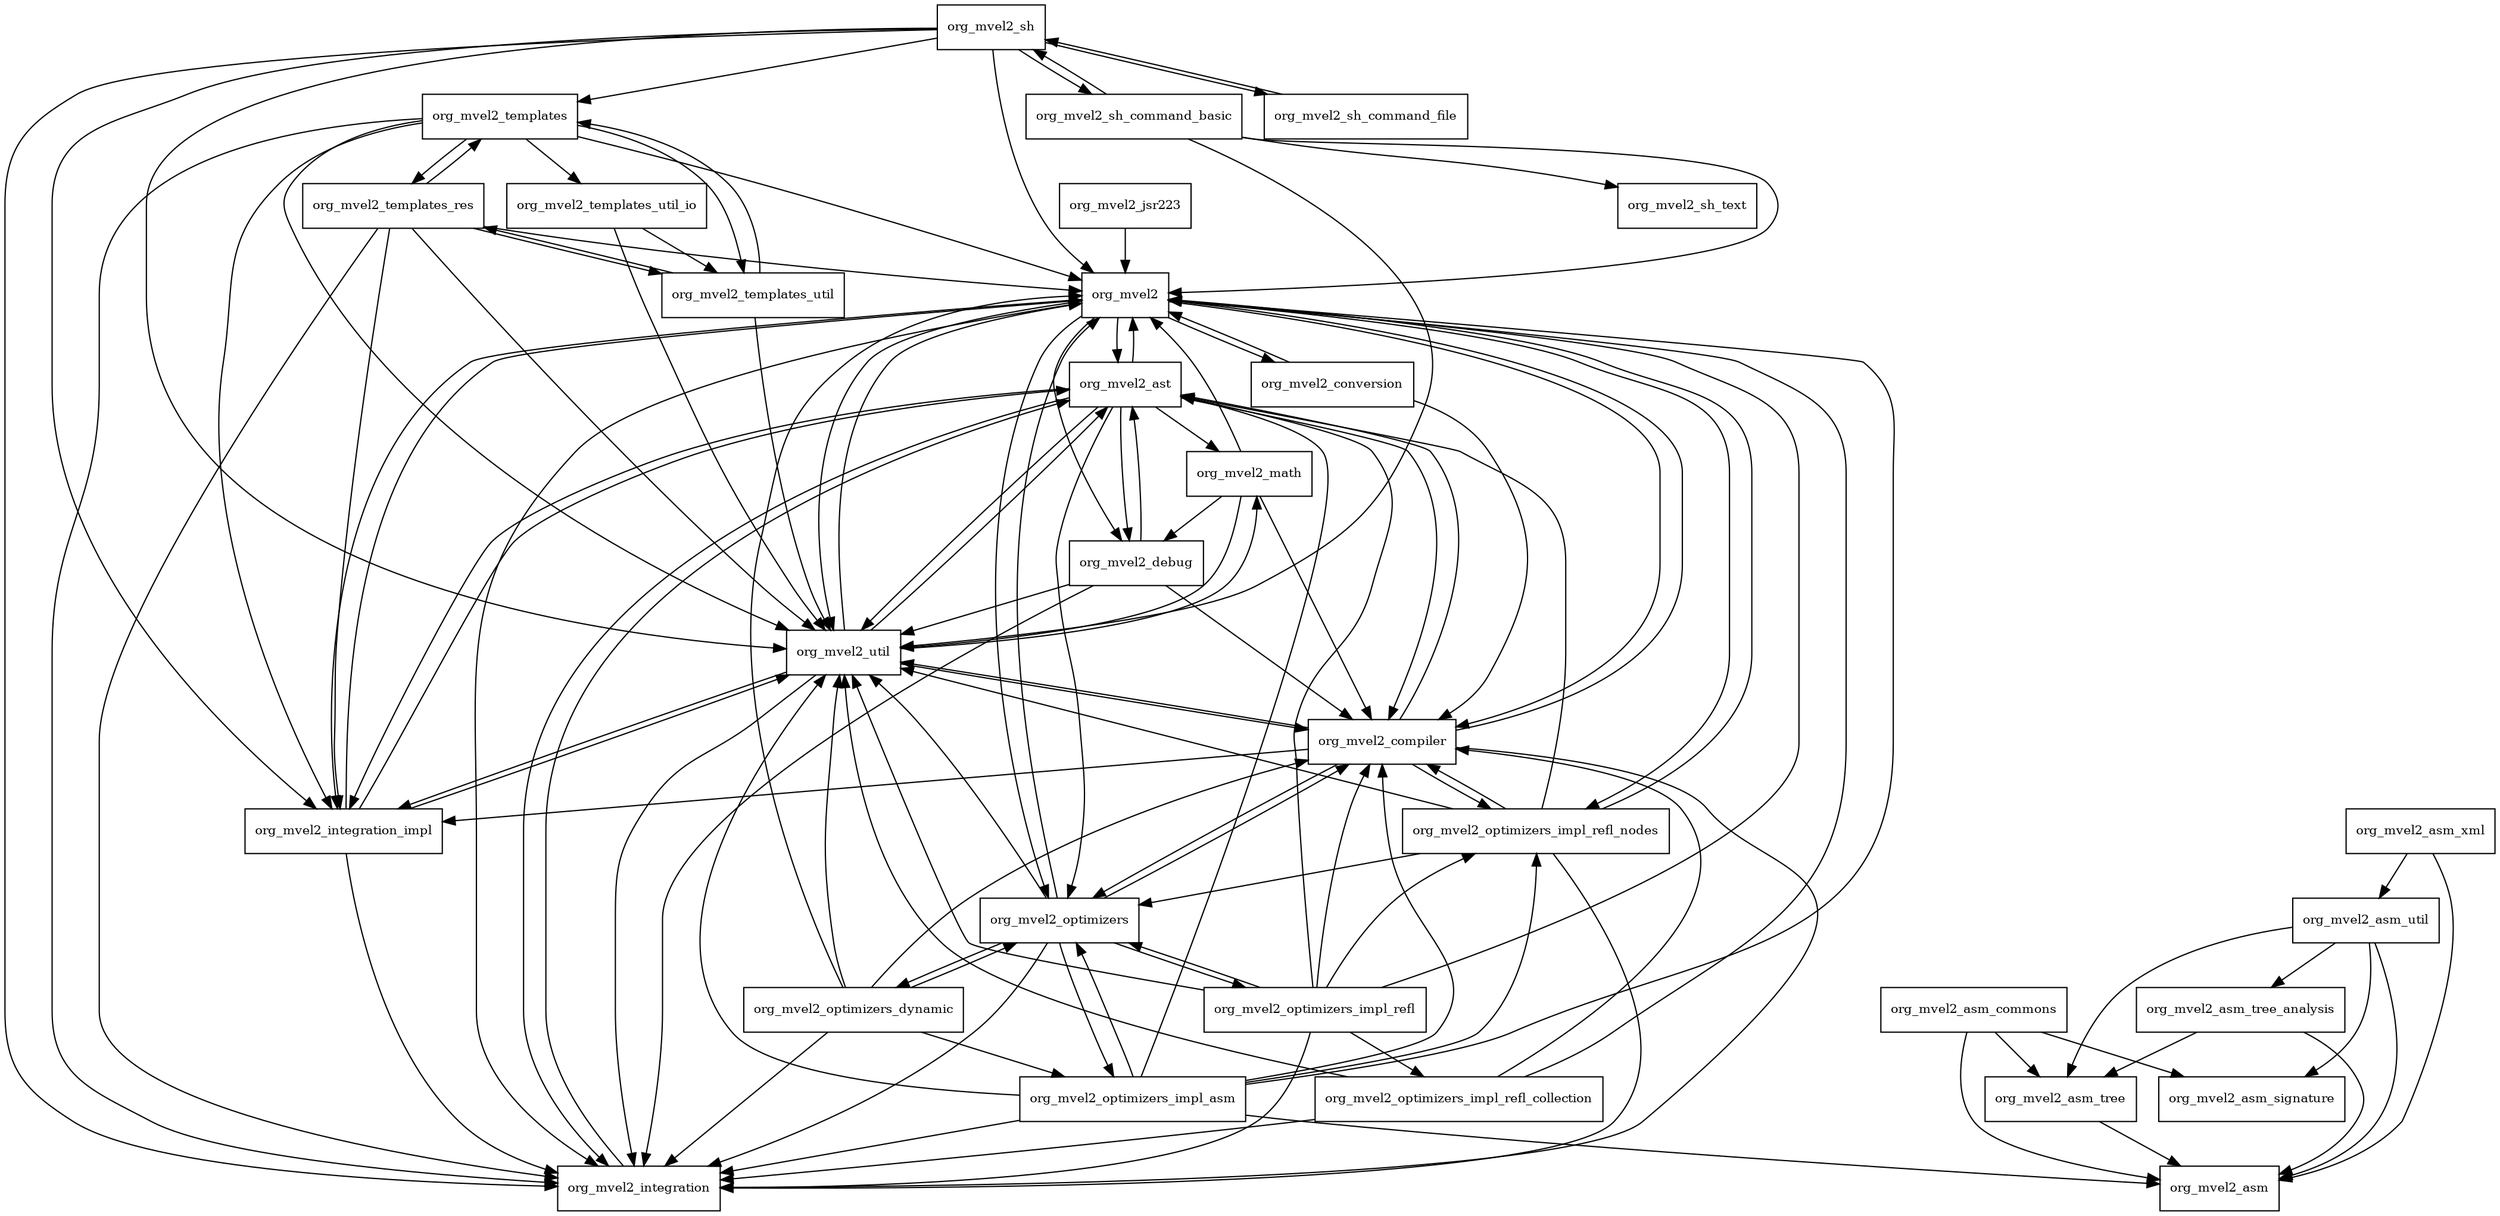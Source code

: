 digraph mvel2_2_4_2_Final_package_dependencies {
  node [shape = box, fontsize=10.0];
  org_mvel2 -> org_mvel2_ast;
  org_mvel2 -> org_mvel2_compiler;
  org_mvel2 -> org_mvel2_conversion;
  org_mvel2 -> org_mvel2_debug;
  org_mvel2 -> org_mvel2_integration;
  org_mvel2 -> org_mvel2_integration_impl;
  org_mvel2 -> org_mvel2_optimizers;
  org_mvel2 -> org_mvel2_optimizers_impl_refl_nodes;
  org_mvel2 -> org_mvel2_util;
  org_mvel2_asm_commons -> org_mvel2_asm;
  org_mvel2_asm_commons -> org_mvel2_asm_signature;
  org_mvel2_asm_commons -> org_mvel2_asm_tree;
  org_mvel2_asm_tree -> org_mvel2_asm;
  org_mvel2_asm_tree_analysis -> org_mvel2_asm;
  org_mvel2_asm_tree_analysis -> org_mvel2_asm_tree;
  org_mvel2_asm_util -> org_mvel2_asm;
  org_mvel2_asm_util -> org_mvel2_asm_signature;
  org_mvel2_asm_util -> org_mvel2_asm_tree;
  org_mvel2_asm_util -> org_mvel2_asm_tree_analysis;
  org_mvel2_asm_xml -> org_mvel2_asm;
  org_mvel2_asm_xml -> org_mvel2_asm_util;
  org_mvel2_ast -> org_mvel2;
  org_mvel2_ast -> org_mvel2_compiler;
  org_mvel2_ast -> org_mvel2_debug;
  org_mvel2_ast -> org_mvel2_integration;
  org_mvel2_ast -> org_mvel2_integration_impl;
  org_mvel2_ast -> org_mvel2_math;
  org_mvel2_ast -> org_mvel2_optimizers;
  org_mvel2_ast -> org_mvel2_util;
  org_mvel2_compiler -> org_mvel2;
  org_mvel2_compiler -> org_mvel2_ast;
  org_mvel2_compiler -> org_mvel2_integration;
  org_mvel2_compiler -> org_mvel2_integration_impl;
  org_mvel2_compiler -> org_mvel2_optimizers;
  org_mvel2_compiler -> org_mvel2_optimizers_impl_refl_nodes;
  org_mvel2_compiler -> org_mvel2_util;
  org_mvel2_conversion -> org_mvel2;
  org_mvel2_conversion -> org_mvel2_compiler;
  org_mvel2_debug -> org_mvel2_ast;
  org_mvel2_debug -> org_mvel2_compiler;
  org_mvel2_debug -> org_mvel2_integration;
  org_mvel2_debug -> org_mvel2_util;
  org_mvel2_integration -> org_mvel2_ast;
  org_mvel2_integration_impl -> org_mvel2;
  org_mvel2_integration_impl -> org_mvel2_ast;
  org_mvel2_integration_impl -> org_mvel2_integration;
  org_mvel2_integration_impl -> org_mvel2_util;
  org_mvel2_jsr223 -> org_mvel2;
  org_mvel2_math -> org_mvel2;
  org_mvel2_math -> org_mvel2_compiler;
  org_mvel2_math -> org_mvel2_debug;
  org_mvel2_math -> org_mvel2_util;
  org_mvel2_optimizers -> org_mvel2;
  org_mvel2_optimizers -> org_mvel2_compiler;
  org_mvel2_optimizers -> org_mvel2_integration;
  org_mvel2_optimizers -> org_mvel2_optimizers_dynamic;
  org_mvel2_optimizers -> org_mvel2_optimizers_impl_asm;
  org_mvel2_optimizers -> org_mvel2_optimizers_impl_refl;
  org_mvel2_optimizers -> org_mvel2_util;
  org_mvel2_optimizers_dynamic -> org_mvel2;
  org_mvel2_optimizers_dynamic -> org_mvel2_compiler;
  org_mvel2_optimizers_dynamic -> org_mvel2_integration;
  org_mvel2_optimizers_dynamic -> org_mvel2_optimizers;
  org_mvel2_optimizers_dynamic -> org_mvel2_optimizers_impl_asm;
  org_mvel2_optimizers_dynamic -> org_mvel2_util;
  org_mvel2_optimizers_impl_asm -> org_mvel2;
  org_mvel2_optimizers_impl_asm -> org_mvel2_asm;
  org_mvel2_optimizers_impl_asm -> org_mvel2_ast;
  org_mvel2_optimizers_impl_asm -> org_mvel2_compiler;
  org_mvel2_optimizers_impl_asm -> org_mvel2_integration;
  org_mvel2_optimizers_impl_asm -> org_mvel2_optimizers;
  org_mvel2_optimizers_impl_asm -> org_mvel2_optimizers_impl_refl_nodes;
  org_mvel2_optimizers_impl_asm -> org_mvel2_util;
  org_mvel2_optimizers_impl_refl -> org_mvel2;
  org_mvel2_optimizers_impl_refl -> org_mvel2_ast;
  org_mvel2_optimizers_impl_refl -> org_mvel2_compiler;
  org_mvel2_optimizers_impl_refl -> org_mvel2_integration;
  org_mvel2_optimizers_impl_refl -> org_mvel2_optimizers;
  org_mvel2_optimizers_impl_refl -> org_mvel2_optimizers_impl_refl_collection;
  org_mvel2_optimizers_impl_refl -> org_mvel2_optimizers_impl_refl_nodes;
  org_mvel2_optimizers_impl_refl -> org_mvel2_util;
  org_mvel2_optimizers_impl_refl_collection -> org_mvel2;
  org_mvel2_optimizers_impl_refl_collection -> org_mvel2_compiler;
  org_mvel2_optimizers_impl_refl_collection -> org_mvel2_integration;
  org_mvel2_optimizers_impl_refl_collection -> org_mvel2_util;
  org_mvel2_optimizers_impl_refl_nodes -> org_mvel2;
  org_mvel2_optimizers_impl_refl_nodes -> org_mvel2_ast;
  org_mvel2_optimizers_impl_refl_nodes -> org_mvel2_compiler;
  org_mvel2_optimizers_impl_refl_nodes -> org_mvel2_integration;
  org_mvel2_optimizers_impl_refl_nodes -> org_mvel2_optimizers;
  org_mvel2_optimizers_impl_refl_nodes -> org_mvel2_util;
  org_mvel2_sh -> org_mvel2;
  org_mvel2_sh -> org_mvel2_integration;
  org_mvel2_sh -> org_mvel2_integration_impl;
  org_mvel2_sh -> org_mvel2_sh_command_basic;
  org_mvel2_sh -> org_mvel2_sh_command_file;
  org_mvel2_sh -> org_mvel2_templates;
  org_mvel2_sh -> org_mvel2_util;
  org_mvel2_sh_command_basic -> org_mvel2;
  org_mvel2_sh_command_basic -> org_mvel2_sh;
  org_mvel2_sh_command_basic -> org_mvel2_sh_text;
  org_mvel2_sh_command_basic -> org_mvel2_util;
  org_mvel2_sh_command_file -> org_mvel2_sh;
  org_mvel2_templates -> org_mvel2;
  org_mvel2_templates -> org_mvel2_integration;
  org_mvel2_templates -> org_mvel2_integration_impl;
  org_mvel2_templates -> org_mvel2_templates_res;
  org_mvel2_templates -> org_mvel2_templates_util;
  org_mvel2_templates -> org_mvel2_templates_util_io;
  org_mvel2_templates -> org_mvel2_util;
  org_mvel2_templates_res -> org_mvel2;
  org_mvel2_templates_res -> org_mvel2_integration;
  org_mvel2_templates_res -> org_mvel2_integration_impl;
  org_mvel2_templates_res -> org_mvel2_templates;
  org_mvel2_templates_res -> org_mvel2_templates_util;
  org_mvel2_templates_res -> org_mvel2_util;
  org_mvel2_templates_util -> org_mvel2_templates;
  org_mvel2_templates_util -> org_mvel2_templates_res;
  org_mvel2_templates_util -> org_mvel2_util;
  org_mvel2_templates_util_io -> org_mvel2_templates_util;
  org_mvel2_templates_util_io -> org_mvel2_util;
  org_mvel2_util -> org_mvel2;
  org_mvel2_util -> org_mvel2_ast;
  org_mvel2_util -> org_mvel2_compiler;
  org_mvel2_util -> org_mvel2_integration;
  org_mvel2_util -> org_mvel2_integration_impl;
  org_mvel2_util -> org_mvel2_math;
}
